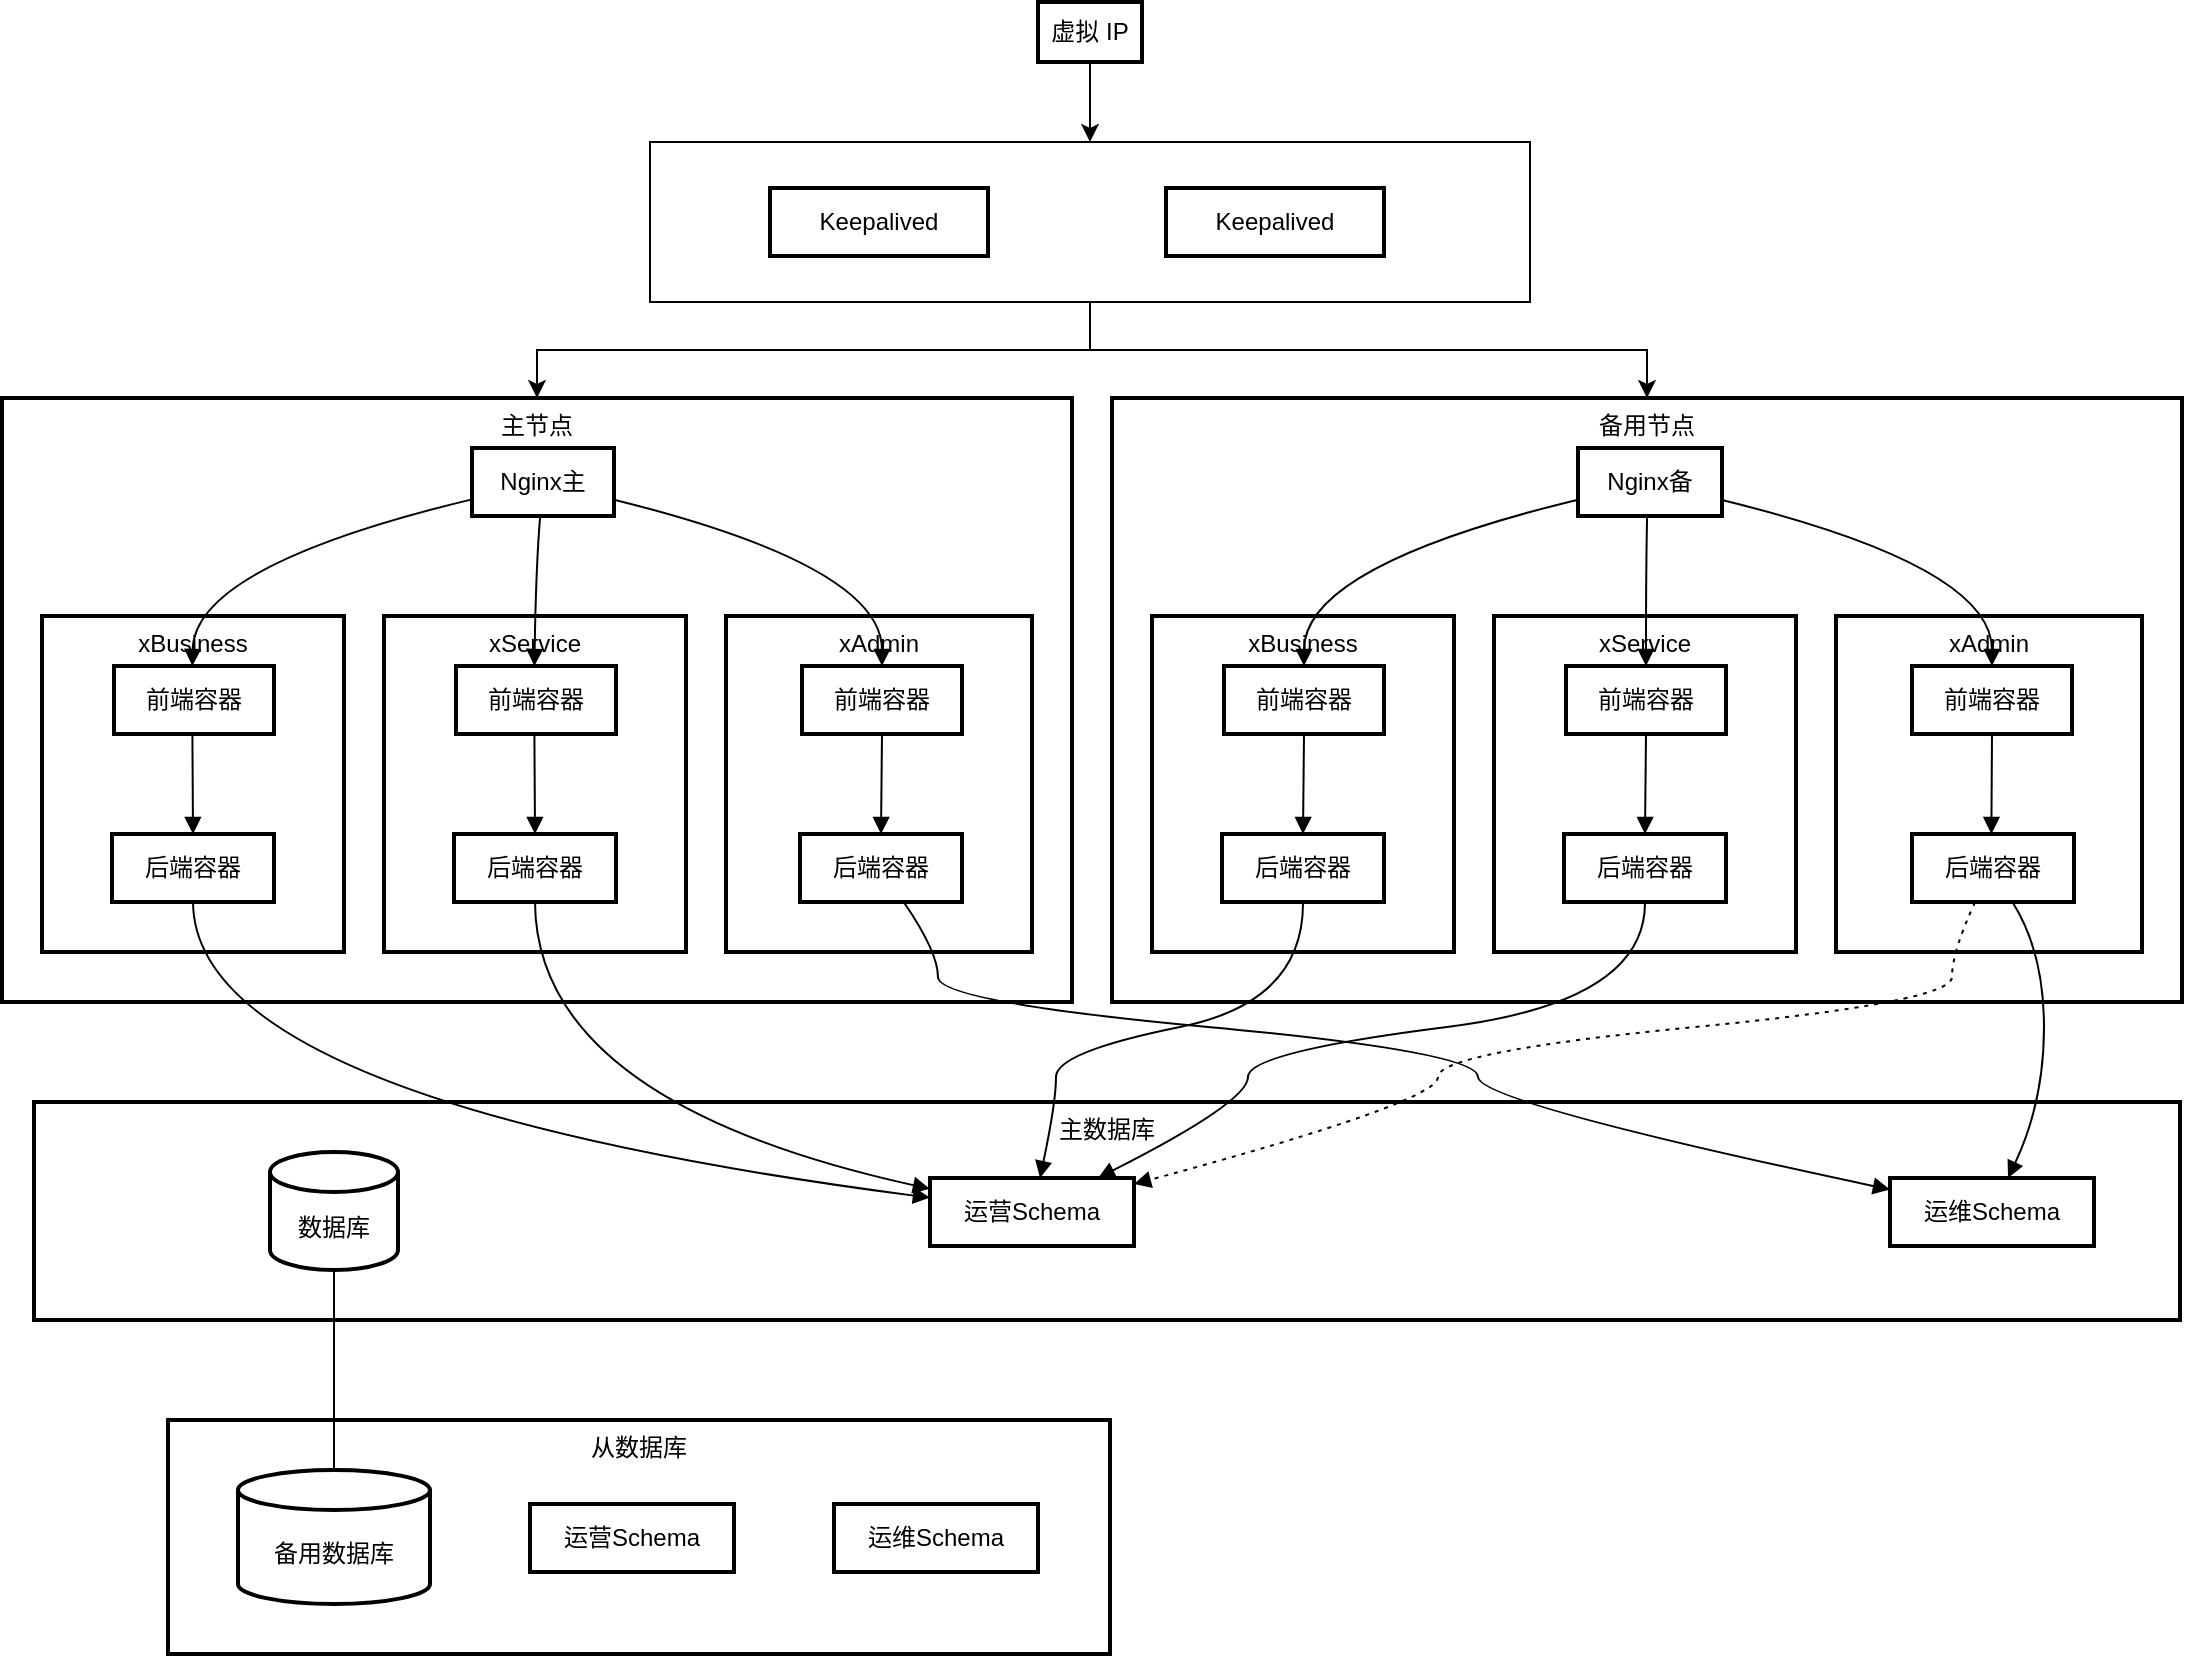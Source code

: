 <mxfile version="24.6.5" type="github">
  <diagram name="第 1 页" id="i4o9Mz7UXWpGylr0fmn9">
    <mxGraphModel dx="2074" dy="1098" grid="1" gridSize="10" guides="1" tooltips="1" connect="1" arrows="1" fold="1" page="1" pageScale="1" pageWidth="827" pageHeight="1169" math="0" shadow="0">
      <root>
        <mxCell id="0" />
        <mxCell id="1" parent="0" />
        <mxCell id="PML6pev58OsvOo1nz3aT-225" style="edgeStyle=orthogonalEdgeStyle;rounded=0;orthogonalLoop=1;jettySize=auto;html=1;entryX=0.5;entryY=0;entryDx=0;entryDy=0;" edge="1" parent="1" source="PML6pev58OsvOo1nz3aT-219" target="PML6pev58OsvOo1nz3aT-179">
          <mxGeometry relative="1" as="geometry" />
        </mxCell>
        <mxCell id="PML6pev58OsvOo1nz3aT-226" style="edgeStyle=orthogonalEdgeStyle;rounded=0;orthogonalLoop=1;jettySize=auto;html=1;entryX=0.5;entryY=0;entryDx=0;entryDy=0;" edge="1" parent="1" source="PML6pev58OsvOo1nz3aT-219" target="PML6pev58OsvOo1nz3aT-168">
          <mxGeometry relative="1" as="geometry" />
        </mxCell>
        <mxCell id="PML6pev58OsvOo1nz3aT-219" value="" style="rounded=0;whiteSpace=wrap;html=1;" vertex="1" parent="1">
          <mxGeometry x="344" y="90" width="440" height="80" as="geometry" />
        </mxCell>
        <mxCell id="PML6pev58OsvOo1nz3aT-160" value="从数据库" style="whiteSpace=wrap;strokeWidth=2;verticalAlign=top;" vertex="1" parent="1">
          <mxGeometry x="103" y="729" width="471" height="117" as="geometry" />
        </mxCell>
        <mxCell id="PML6pev58OsvOo1nz3aT-161" value="备用数据库" style="shape=cylinder3;boundedLbl=1;backgroundOutline=1;size=10;strokeWidth=2;whiteSpace=wrap;" vertex="1" parent="1">
          <mxGeometry x="138" y="754" width="96" height="67" as="geometry" />
        </mxCell>
        <mxCell id="PML6pev58OsvOo1nz3aT-162" value="运营Schema" style="whiteSpace=wrap;strokeWidth=2;" vertex="1" parent="1">
          <mxGeometry x="284" y="771" width="102" height="34" as="geometry" />
        </mxCell>
        <mxCell id="PML6pev58OsvOo1nz3aT-163" value="运维Schema" style="whiteSpace=wrap;strokeWidth=2;" vertex="1" parent="1">
          <mxGeometry x="436" y="771" width="102" height="34" as="geometry" />
        </mxCell>
        <mxCell id="PML6pev58OsvOo1nz3aT-164" value="主数据库" style="whiteSpace=wrap;strokeWidth=2;verticalAlign=top;" vertex="1" parent="1">
          <mxGeometry x="36" y="570" width="1073" height="109" as="geometry" />
        </mxCell>
        <mxCell id="PML6pev58OsvOo1nz3aT-165" value="数据库" style="shape=cylinder3;boundedLbl=1;backgroundOutline=1;size=10;strokeWidth=2;whiteSpace=wrap;" vertex="1" parent="1">
          <mxGeometry x="154" y="595" width="64" height="59" as="geometry" />
        </mxCell>
        <mxCell id="PML6pev58OsvOo1nz3aT-166" value="运营Schema" style="whiteSpace=wrap;strokeWidth=2;" vertex="1" parent="1">
          <mxGeometry x="484" y="608" width="102" height="34" as="geometry" />
        </mxCell>
        <mxCell id="PML6pev58OsvOo1nz3aT-167" value="运维Schema" style="whiteSpace=wrap;strokeWidth=2;" vertex="1" parent="1">
          <mxGeometry x="964" y="608" width="102" height="34" as="geometry" />
        </mxCell>
        <mxCell id="PML6pev58OsvOo1nz3aT-168" value="备用节点" style="whiteSpace=wrap;strokeWidth=2;verticalAlign=top;" vertex="1" parent="1">
          <mxGeometry x="575" y="218" width="535" height="302" as="geometry" />
        </mxCell>
        <mxCell id="PML6pev58OsvOo1nz3aT-169" value="Nginx备" style="whiteSpace=wrap;strokeWidth=2;" vertex="1" parent="1">
          <mxGeometry x="808" y="243" width="72" height="34" as="geometry" />
        </mxCell>
        <mxCell id="PML6pev58OsvOo1nz3aT-170" value="xBusiness" style="whiteSpace=wrap;strokeWidth=2;verticalAlign=top;" vertex="1" parent="1">
          <mxGeometry x="595" y="327" width="151" height="168" as="geometry" />
        </mxCell>
        <mxCell id="PML6pev58OsvOo1nz3aT-171" value="xService" style="whiteSpace=wrap;strokeWidth=2;verticalAlign=top;" vertex="1" parent="1">
          <mxGeometry x="766" y="327" width="151" height="168" as="geometry" />
        </mxCell>
        <mxCell id="PML6pev58OsvOo1nz3aT-172" value="xAdmin" style="whiteSpace=wrap;strokeWidth=2;verticalAlign=top;" vertex="1" parent="1">
          <mxGeometry x="937" y="327" width="153" height="168" as="geometry" />
        </mxCell>
        <mxCell id="PML6pev58OsvOo1nz3aT-173" value="前端容器" style="whiteSpace=wrap;strokeWidth=2;" vertex="1" parent="1">
          <mxGeometry x="975" y="352" width="80" height="34" as="geometry" />
        </mxCell>
        <mxCell id="PML6pev58OsvOo1nz3aT-174" value="后端容器" style="whiteSpace=wrap;strokeWidth=2;" vertex="1" parent="1">
          <mxGeometry x="975" y="436" width="81" height="34" as="geometry" />
        </mxCell>
        <mxCell id="PML6pev58OsvOo1nz3aT-175" value="前端容器" style="whiteSpace=wrap;strokeWidth=2;" vertex="1" parent="1">
          <mxGeometry x="802" y="352" width="80" height="34" as="geometry" />
        </mxCell>
        <mxCell id="PML6pev58OsvOo1nz3aT-176" value="后端容器" style="whiteSpace=wrap;strokeWidth=2;" vertex="1" parent="1">
          <mxGeometry x="801" y="436" width="81" height="34" as="geometry" />
        </mxCell>
        <mxCell id="PML6pev58OsvOo1nz3aT-177" value="前端容器" style="whiteSpace=wrap;strokeWidth=2;" vertex="1" parent="1">
          <mxGeometry x="631" y="352" width="80" height="34" as="geometry" />
        </mxCell>
        <mxCell id="PML6pev58OsvOo1nz3aT-178" value="后端容器" style="whiteSpace=wrap;strokeWidth=2;" vertex="1" parent="1">
          <mxGeometry x="630" y="436" width="81" height="34" as="geometry" />
        </mxCell>
        <mxCell id="PML6pev58OsvOo1nz3aT-179" value="主节点" style="whiteSpace=wrap;strokeWidth=2;verticalAlign=top;" vertex="1" parent="1">
          <mxGeometry x="20" y="218" width="535" height="302" as="geometry" />
        </mxCell>
        <mxCell id="PML6pev58OsvOo1nz3aT-180" value="Nginx主" style="whiteSpace=wrap;strokeWidth=2;" vertex="1" parent="1">
          <mxGeometry x="255" y="243" width="71" height="34" as="geometry" />
        </mxCell>
        <mxCell id="PML6pev58OsvOo1nz3aT-181" value="xBusiness" style="whiteSpace=wrap;strokeWidth=2;verticalAlign=top;" vertex="1" parent="1">
          <mxGeometry x="40" y="327" width="151" height="168" as="geometry" />
        </mxCell>
        <mxCell id="PML6pev58OsvOo1nz3aT-182" value="xService" style="whiteSpace=wrap;strokeWidth=2;verticalAlign=top;" vertex="1" parent="1">
          <mxGeometry x="211" y="327" width="151" height="168" as="geometry" />
        </mxCell>
        <mxCell id="PML6pev58OsvOo1nz3aT-183" value="xAdmin" style="whiteSpace=wrap;strokeWidth=2;verticalAlign=top;" vertex="1" parent="1">
          <mxGeometry x="382" y="327" width="153" height="168" as="geometry" />
        </mxCell>
        <mxCell id="PML6pev58OsvOo1nz3aT-184" value="前端容器" style="whiteSpace=wrap;strokeWidth=2;" vertex="1" parent="1">
          <mxGeometry x="420" y="352" width="80" height="34" as="geometry" />
        </mxCell>
        <mxCell id="PML6pev58OsvOo1nz3aT-185" value="后端容器" style="whiteSpace=wrap;strokeWidth=2;" vertex="1" parent="1">
          <mxGeometry x="419" y="436" width="81" height="34" as="geometry" />
        </mxCell>
        <mxCell id="PML6pev58OsvOo1nz3aT-186" value="前端容器" style="whiteSpace=wrap;strokeWidth=2;" vertex="1" parent="1">
          <mxGeometry x="247" y="352" width="80" height="34" as="geometry" />
        </mxCell>
        <mxCell id="PML6pev58OsvOo1nz3aT-187" value="后端容器" style="whiteSpace=wrap;strokeWidth=2;" vertex="1" parent="1">
          <mxGeometry x="246" y="436" width="81" height="34" as="geometry" />
        </mxCell>
        <mxCell id="PML6pev58OsvOo1nz3aT-188" value="前端容器" style="whiteSpace=wrap;strokeWidth=2;" vertex="1" parent="1">
          <mxGeometry x="76" y="352" width="80" height="34" as="geometry" />
        </mxCell>
        <mxCell id="PML6pev58OsvOo1nz3aT-189" value="后端容器" style="whiteSpace=wrap;strokeWidth=2;" vertex="1" parent="1">
          <mxGeometry x="75" y="436" width="81" height="34" as="geometry" />
        </mxCell>
        <mxCell id="PML6pev58OsvOo1nz3aT-224" style="edgeStyle=orthogonalEdgeStyle;rounded=0;orthogonalLoop=1;jettySize=auto;html=1;entryX=0.5;entryY=0;entryDx=0;entryDy=0;" edge="1" parent="1" source="PML6pev58OsvOo1nz3aT-190" target="PML6pev58OsvOo1nz3aT-219">
          <mxGeometry relative="1" as="geometry" />
        </mxCell>
        <mxCell id="PML6pev58OsvOo1nz3aT-190" value="虚拟 IP" style="whiteSpace=wrap;strokeWidth=2;" vertex="1" parent="1">
          <mxGeometry x="538" y="20" width="52" height="30" as="geometry" />
        </mxCell>
        <mxCell id="PML6pev58OsvOo1nz3aT-191" value="Keepalived" style="whiteSpace=wrap;strokeWidth=2;" vertex="1" parent="1">
          <mxGeometry x="404" y="113" width="109" height="34" as="geometry" />
        </mxCell>
        <mxCell id="PML6pev58OsvOo1nz3aT-197" value="" style="curved=1;startArrow=none;endArrow=block;exitX=0.01;exitY=0.75;entryX=0.49;entryY=0;rounded=0;" edge="1" parent="1" source="PML6pev58OsvOo1nz3aT-180" target="PML6pev58OsvOo1nz3aT-188">
          <mxGeometry relative="1" as="geometry">
            <Array as="points">
              <mxPoint x="116" y="302" />
            </Array>
          </mxGeometry>
        </mxCell>
        <mxCell id="PML6pev58OsvOo1nz3aT-198" value="" style="curved=1;startArrow=none;endArrow=block;exitX=0.48;exitY=1;entryX=0.49;entryY=0;rounded=0;" edge="1" parent="1" source="PML6pev58OsvOo1nz3aT-180" target="PML6pev58OsvOo1nz3aT-186">
          <mxGeometry relative="1" as="geometry">
            <Array as="points">
              <mxPoint x="287" y="302" />
            </Array>
          </mxGeometry>
        </mxCell>
        <mxCell id="PML6pev58OsvOo1nz3aT-199" value="" style="curved=1;startArrow=none;endArrow=block;exitX=1;exitY=0.76;entryX=0.5;entryY=0;rounded=0;" edge="1" parent="1" source="PML6pev58OsvOo1nz3aT-180" target="PML6pev58OsvOo1nz3aT-184">
          <mxGeometry relative="1" as="geometry">
            <Array as="points">
              <mxPoint x="460" y="302" />
            </Array>
          </mxGeometry>
        </mxCell>
        <mxCell id="PML6pev58OsvOo1nz3aT-200" value="" style="curved=1;startArrow=none;endArrow=block;exitX=0;exitY=0.76;entryX=0.5;entryY=0;rounded=0;" edge="1" parent="1" source="PML6pev58OsvOo1nz3aT-169" target="PML6pev58OsvOo1nz3aT-177">
          <mxGeometry relative="1" as="geometry">
            <Array as="points">
              <mxPoint x="671" y="302" />
            </Array>
          </mxGeometry>
        </mxCell>
        <mxCell id="PML6pev58OsvOo1nz3aT-201" value="" style="curved=1;startArrow=none;endArrow=block;exitX=0.48;exitY=1;entryX=0.5;entryY=0;rounded=0;" edge="1" parent="1" source="PML6pev58OsvOo1nz3aT-169" target="PML6pev58OsvOo1nz3aT-175">
          <mxGeometry relative="1" as="geometry">
            <Array as="points">
              <mxPoint x="842" y="302" />
            </Array>
          </mxGeometry>
        </mxCell>
        <mxCell id="PML6pev58OsvOo1nz3aT-202" value="" style="curved=1;startArrow=none;endArrow=block;exitX=0.99;exitY=0.76;entryX=0.5;entryY=0;rounded=0;" edge="1" parent="1" source="PML6pev58OsvOo1nz3aT-169" target="PML6pev58OsvOo1nz3aT-173">
          <mxGeometry relative="1" as="geometry">
            <Array as="points">
              <mxPoint x="1015" y="302" />
            </Array>
          </mxGeometry>
        </mxCell>
        <mxCell id="PML6pev58OsvOo1nz3aT-203" value="" style="curved=1;startArrow=none;endArrow=block;exitX=0.49;exitY=1;entryX=0.5;entryY=0;rounded=0;" edge="1" parent="1" source="PML6pev58OsvOo1nz3aT-188" target="PML6pev58OsvOo1nz3aT-189">
          <mxGeometry relative="1" as="geometry">
            <Array as="points" />
          </mxGeometry>
        </mxCell>
        <mxCell id="PML6pev58OsvOo1nz3aT-204" value="" style="curved=1;startArrow=none;endArrow=block;exitX=0.5;exitY=1;entryX=0.5;entryY=0;rounded=0;" edge="1" parent="1" source="PML6pev58OsvOo1nz3aT-177" target="PML6pev58OsvOo1nz3aT-178">
          <mxGeometry relative="1" as="geometry">
            <Array as="points" />
          </mxGeometry>
        </mxCell>
        <mxCell id="PML6pev58OsvOo1nz3aT-205" value="" style="curved=1;startArrow=none;endArrow=block;exitX=0.49;exitY=1;entryX=0.5;entryY=0;rounded=0;" edge="1" parent="1" source="PML6pev58OsvOo1nz3aT-186" target="PML6pev58OsvOo1nz3aT-187">
          <mxGeometry relative="1" as="geometry">
            <Array as="points" />
          </mxGeometry>
        </mxCell>
        <mxCell id="PML6pev58OsvOo1nz3aT-206" value="" style="curved=1;startArrow=none;endArrow=block;exitX=0.5;exitY=1;entryX=0.5;entryY=0;rounded=0;" edge="1" parent="1" source="PML6pev58OsvOo1nz3aT-175" target="PML6pev58OsvOo1nz3aT-176">
          <mxGeometry relative="1" as="geometry">
            <Array as="points" />
          </mxGeometry>
        </mxCell>
        <mxCell id="PML6pev58OsvOo1nz3aT-207" value="" style="curved=1;startArrow=none;endArrow=block;exitX=0.5;exitY=1;entryX=0.5;entryY=0;rounded=0;" edge="1" parent="1" source="PML6pev58OsvOo1nz3aT-184" target="PML6pev58OsvOo1nz3aT-185">
          <mxGeometry relative="1" as="geometry">
            <Array as="points" />
          </mxGeometry>
        </mxCell>
        <mxCell id="PML6pev58OsvOo1nz3aT-208" value="" style="curved=1;startArrow=none;endArrow=block;exitX=0.5;exitY=1;entryX=0.49;entryY=0;rounded=0;" edge="1" parent="1" source="PML6pev58OsvOo1nz3aT-173" target="PML6pev58OsvOo1nz3aT-174">
          <mxGeometry relative="1" as="geometry">
            <Array as="points" />
          </mxGeometry>
        </mxCell>
        <mxCell id="PML6pev58OsvOo1nz3aT-209" value="" style="curved=1;startArrow=none;endArrow=block;exitX=0.5;exitY=1;entryX=0;entryY=0.29;rounded=0;" edge="1" parent="1" source="PML6pev58OsvOo1nz3aT-189" target="PML6pev58OsvOo1nz3aT-166">
          <mxGeometry relative="1" as="geometry">
            <Array as="points">
              <mxPoint x="116" y="570" />
            </Array>
          </mxGeometry>
        </mxCell>
        <mxCell id="PML6pev58OsvOo1nz3aT-210" value="" style="curved=1;startArrow=none;endArrow=block;exitX=0.5;exitY=1;entryX=0;entryY=0.16;rounded=0;" edge="1" parent="1" source="PML6pev58OsvOo1nz3aT-187" target="PML6pev58OsvOo1nz3aT-166">
          <mxGeometry relative="1" as="geometry">
            <Array as="points">
              <mxPoint x="287" y="570" />
            </Array>
          </mxGeometry>
        </mxCell>
        <mxCell id="PML6pev58OsvOo1nz3aT-211" value="" style="curved=1;startArrow=none;endArrow=block;exitX=0.5;exitY=1;entryX=0.54;entryY=-0.01;rounded=0;" edge="1" parent="1" source="PML6pev58OsvOo1nz3aT-178" target="PML6pev58OsvOo1nz3aT-166">
          <mxGeometry relative="1" as="geometry">
            <Array as="points">
              <mxPoint x="671" y="520" />
              <mxPoint x="547" y="545" />
              <mxPoint x="547" y="570" />
            </Array>
          </mxGeometry>
        </mxCell>
        <mxCell id="PML6pev58OsvOo1nz3aT-212" value="" style="curved=1;startArrow=none;endArrow=block;exitX=0.5;exitY=1;entryX=0.83;entryY=-0.01;rounded=0;" edge="1" parent="1" source="PML6pev58OsvOo1nz3aT-176" target="PML6pev58OsvOo1nz3aT-166">
          <mxGeometry relative="1" as="geometry">
            <Array as="points">
              <mxPoint x="842" y="520" />
              <mxPoint x="643" y="545" />
              <mxPoint x="643" y="570" />
            </Array>
          </mxGeometry>
        </mxCell>
        <mxCell id="PML6pev58OsvOo1nz3aT-213" value="" style="curved=1;startArrow=none;endArrow=block;exitX=0.64;exitY=1;entryX=0;entryY=0.17;rounded=0;" edge="1" parent="1" source="PML6pev58OsvOo1nz3aT-185" target="PML6pev58OsvOo1nz3aT-167">
          <mxGeometry relative="1" as="geometry">
            <Array as="points">
              <mxPoint x="488" y="495" />
              <mxPoint x="488" y="520" />
              <mxPoint x="758" y="545" />
              <mxPoint x="758" y="570" />
            </Array>
          </mxGeometry>
        </mxCell>
        <mxCell id="PML6pev58OsvOo1nz3aT-214" value="" style="curved=1;startArrow=none;endArrow=block;exitX=0.62;exitY=1;entryX=0.58;entryY=-0.01;rounded=0;" edge="1" parent="1" source="PML6pev58OsvOo1nz3aT-174" target="PML6pev58OsvOo1nz3aT-167">
          <mxGeometry relative="1" as="geometry">
            <Array as="points">
              <mxPoint x="1041" y="495" />
              <mxPoint x="1041" y="570" />
            </Array>
          </mxGeometry>
        </mxCell>
        <mxCell id="PML6pev58OsvOo1nz3aT-216" value="" style="curved=1;dashed=1;dashPattern=2 3;startArrow=none;endArrow=block;exitX=0.39;exitY=1;entryX=1;entryY=0.09;rounded=0;" edge="1" parent="1" source="PML6pev58OsvOo1nz3aT-174" target="PML6pev58OsvOo1nz3aT-166">
          <mxGeometry relative="1" as="geometry">
            <Array as="points">
              <mxPoint x="995" y="495" />
              <mxPoint x="995" y="520" />
              <mxPoint x="738" y="545" />
              <mxPoint x="738" y="570" />
            </Array>
          </mxGeometry>
        </mxCell>
        <mxCell id="PML6pev58OsvOo1nz3aT-217" value="" style="curved=1;startArrow=none;endArrow=none;exitX=0.5;exitY=1.01;entryX=0.5;entryY=0.01;rounded=0;" edge="1" parent="1" source="PML6pev58OsvOo1nz3aT-165" target="PML6pev58OsvOo1nz3aT-161">
          <mxGeometry relative="1" as="geometry">
            <Array as="points" />
          </mxGeometry>
        </mxCell>
        <mxCell id="PML6pev58OsvOo1nz3aT-220" value="Keepalived" style="whiteSpace=wrap;strokeWidth=2;" vertex="1" parent="1">
          <mxGeometry x="602" y="113" width="109" height="34" as="geometry" />
        </mxCell>
      </root>
    </mxGraphModel>
  </diagram>
</mxfile>
